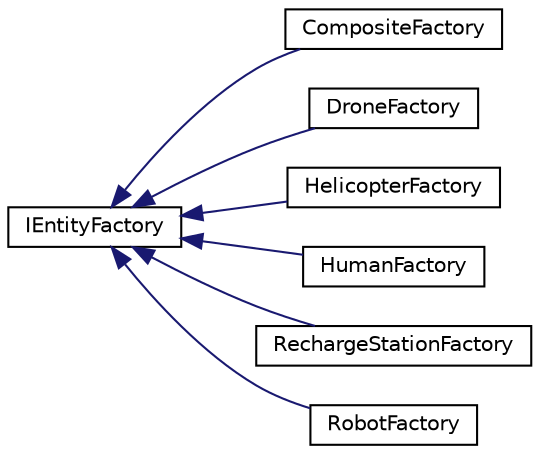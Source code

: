 digraph "Graphical Class Hierarchy"
{
 // LATEX_PDF_SIZE
  edge [fontname="Helvetica",fontsize="10",labelfontname="Helvetica",labelfontsize="10"];
  node [fontname="Helvetica",fontsize="10",shape=record];
  rankdir="LR";
  Node0 [label="IEntityFactory",height=0.2,width=0.4,color="black", fillcolor="white", style="filled",URL="$classIEntityFactory.html",tooltip="Composite Factory Interface."];
  Node0 -> Node1 [dir="back",color="midnightblue",fontsize="10",style="solid",fontname="Helvetica"];
  Node1 [label="CompositeFactory",height=0.2,width=0.4,color="black", fillcolor="white", style="filled",URL="$classCompositeFactory.html",tooltip="Factory method for composite class. Inherits from IEntityFactory."];
  Node0 -> Node2 [dir="back",color="midnightblue",fontsize="10",style="solid",fontname="Helvetica"];
  Node2 [label="DroneFactory",height=0.2,width=0.4,color="black", fillcolor="white", style="filled",URL="$classDroneFactory.html",tooltip="Drone Factory to produce Drones class."];
  Node0 -> Node3 [dir="back",color="midnightblue",fontsize="10",style="solid",fontname="Helvetica"];
  Node3 [label="HelicopterFactory",height=0.2,width=0.4,color="black", fillcolor="white", style="filled",URL="$classHelicopterFactory.html",tooltip="Helicopter Factory to produce Helicopter class."];
  Node0 -> Node4 [dir="back",color="midnightblue",fontsize="10",style="solid",fontname="Helvetica"];
  Node4 [label="HumanFactory",height=0.2,width=0.4,color="black", fillcolor="white", style="filled",URL="$classHumanFactory.html",tooltip="Human Factory to produce Human class."];
  Node0 -> Node5 [dir="back",color="midnightblue",fontsize="10",style="solid",fontname="Helvetica"];
  Node5 [label="RechargeStationFactory",height=0.2,width=0.4,color="black", fillcolor="white", style="filled",URL="$classRechargeStationFactory.html",tooltip="Recharge Station Factory to produce recharge station class."];
  Node0 -> Node6 [dir="back",color="midnightblue",fontsize="10",style="solid",fontname="Helvetica"];
  Node6 [label="RobotFactory",height=0.2,width=0.4,color="black", fillcolor="white", style="filled",URL="$classRobotFactory.html",tooltip="Drone Factory to produce Drones class."];
}
